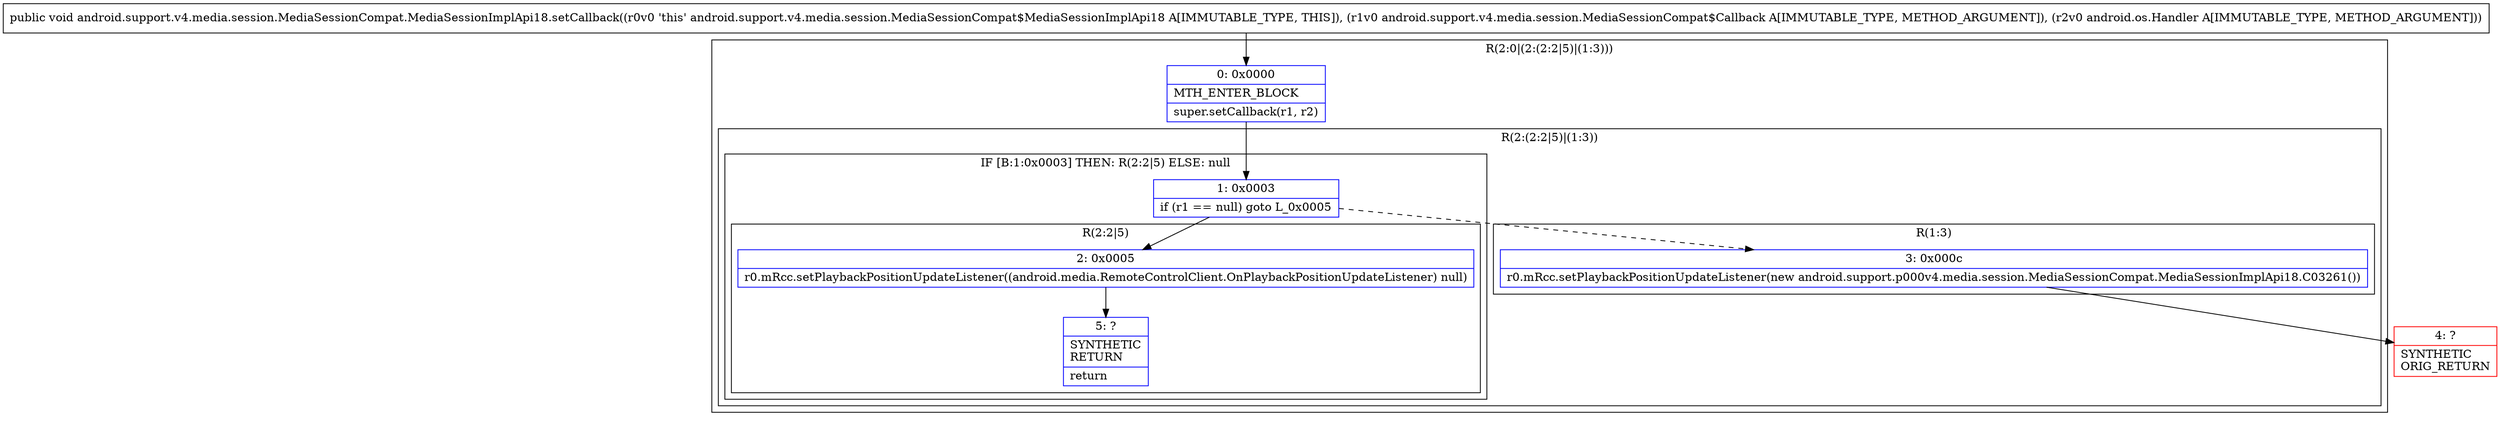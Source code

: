 digraph "CFG forandroid.support.v4.media.session.MediaSessionCompat.MediaSessionImplApi18.setCallback(Landroid\/support\/v4\/media\/session\/MediaSessionCompat$Callback;Landroid\/os\/Handler;)V" {
subgraph cluster_Region_451034874 {
label = "R(2:0|(2:(2:2|5)|(1:3)))";
node [shape=record,color=blue];
Node_0 [shape=record,label="{0\:\ 0x0000|MTH_ENTER_BLOCK\l|super.setCallback(r1, r2)\l}"];
subgraph cluster_Region_1145017686 {
label = "R(2:(2:2|5)|(1:3))";
node [shape=record,color=blue];
subgraph cluster_IfRegion_841901624 {
label = "IF [B:1:0x0003] THEN: R(2:2|5) ELSE: null";
node [shape=record,color=blue];
Node_1 [shape=record,label="{1\:\ 0x0003|if (r1 == null) goto L_0x0005\l}"];
subgraph cluster_Region_856679019 {
label = "R(2:2|5)";
node [shape=record,color=blue];
Node_2 [shape=record,label="{2\:\ 0x0005|r0.mRcc.setPlaybackPositionUpdateListener((android.media.RemoteControlClient.OnPlaybackPositionUpdateListener) null)\l}"];
Node_5 [shape=record,label="{5\:\ ?|SYNTHETIC\lRETURN\l|return\l}"];
}
}
subgraph cluster_Region_940646174 {
label = "R(1:3)";
node [shape=record,color=blue];
Node_3 [shape=record,label="{3\:\ 0x000c|r0.mRcc.setPlaybackPositionUpdateListener(new android.support.p000v4.media.session.MediaSessionCompat.MediaSessionImplApi18.C03261())\l}"];
}
}
}
Node_4 [shape=record,color=red,label="{4\:\ ?|SYNTHETIC\lORIG_RETURN\l}"];
MethodNode[shape=record,label="{public void android.support.v4.media.session.MediaSessionCompat.MediaSessionImplApi18.setCallback((r0v0 'this' android.support.v4.media.session.MediaSessionCompat$MediaSessionImplApi18 A[IMMUTABLE_TYPE, THIS]), (r1v0 android.support.v4.media.session.MediaSessionCompat$Callback A[IMMUTABLE_TYPE, METHOD_ARGUMENT]), (r2v0 android.os.Handler A[IMMUTABLE_TYPE, METHOD_ARGUMENT])) }"];
MethodNode -> Node_0;
Node_0 -> Node_1;
Node_1 -> Node_2;
Node_1 -> Node_3[style=dashed];
Node_2 -> Node_5;
Node_3 -> Node_4;
}


